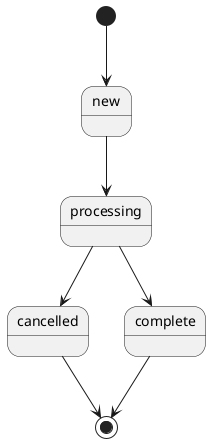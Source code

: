 @startuml
[*] --> new
new --> processing
processing --> cancelled
cancelled --> [*]
processing --> complete
complete --> [*]
@enduml